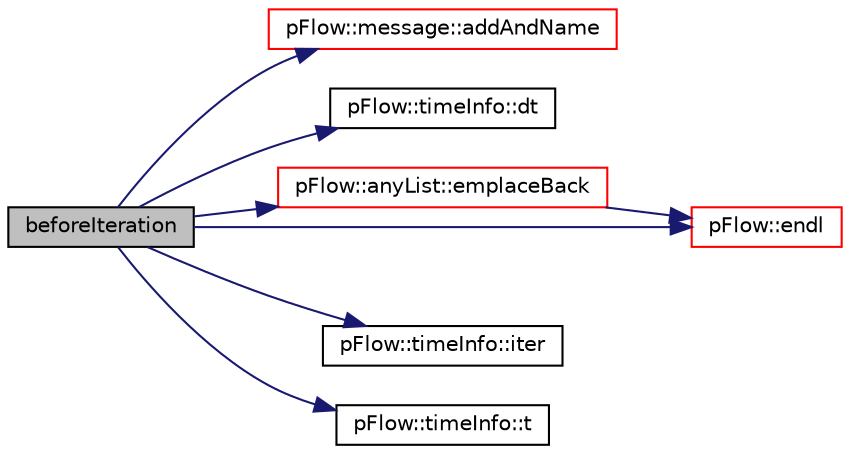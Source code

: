 digraph "beforeIteration"
{
 // LATEX_PDF_SIZE
  edge [fontname="Helvetica",fontsize="10",labelfontname="Helvetica",labelfontsize="10"];
  node [fontname="Helvetica",fontsize="10",shape=record];
  rankdir="LR";
  Node1 [label="beforeIteration",height=0.2,width=0.4,color="black", fillcolor="grey75", style="filled", fontcolor="black",tooltip="In the time loop before iterate."];
  Node1 -> Node2 [color="midnightblue",fontsize="10",style="solid",fontname="Helvetica"];
  Node2 [label="pFlow::message::addAndName",height=0.2,width=0.4,color="red", fillcolor="white", style="filled",URL="$classpFlow_1_1message.html#a09b4d6a629e2d28799aadfcaca22ec13",tooltip=" "];
  Node1 -> Node5 [color="midnightblue",fontsize="10",style="solid",fontname="Helvetica"];
  Node5 [label="pFlow::timeInfo::dt",height=0.2,width=0.4,color="black", fillcolor="white", style="filled",URL="$classpFlow_1_1timeInfo.html#ab27fc2e669d34a0f956786f8000ca284",tooltip=" "];
  Node1 -> Node6 [color="midnightblue",fontsize="10",style="solid",fontname="Helvetica"];
  Node6 [label="pFlow::anyList::emplaceBack",height=0.2,width=0.4,color="red", fillcolor="white", style="filled",URL="$classpFlow_1_1anyList.html#a8999c5f6c990229f70977be073d26a84",tooltip="Create variable using constructor in-place."];
  Node6 -> Node8 [color="midnightblue",fontsize="10",style="solid",fontname="Helvetica"];
  Node8 [label="pFlow::endl",height=0.2,width=0.4,color="red", fillcolor="white", style="filled",URL="$namespacepFlow.html#aba8f0c455a3fdb4b05ad33a25b13b189",tooltip="Add newline and flush stream."];
  Node1 -> Node8 [color="midnightblue",fontsize="10",style="solid",fontname="Helvetica"];
  Node1 -> Node10 [color="midnightblue",fontsize="10",style="solid",fontname="Helvetica"];
  Node10 [label="pFlow::timeInfo::iter",height=0.2,width=0.4,color="black", fillcolor="white", style="filled",URL="$classpFlow_1_1timeInfo.html#aafddac2ca8db0456c5674a914ed28545",tooltip=" "];
  Node1 -> Node11 [color="midnightblue",fontsize="10",style="solid",fontname="Helvetica"];
  Node11 [label="pFlow::timeInfo::t",height=0.2,width=0.4,color="black", fillcolor="white", style="filled",URL="$classpFlow_1_1timeInfo.html#abf39a85732afffe30b0bc9f11f3294cd",tooltip=" "];
}
